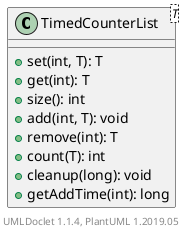 @startuml

    class TimedCounterList<T> [[TimedCounterList.html]] {
        +set(int, T): T
        +get(int): T
        +size(): int
        +add(int, T): void
        +remove(int): T
        +count(T): int
        +cleanup(long): void
        +getAddTime(int): long
    }


    center footer UMLDoclet 1.1.4, PlantUML 1.2019.05
@enduml
